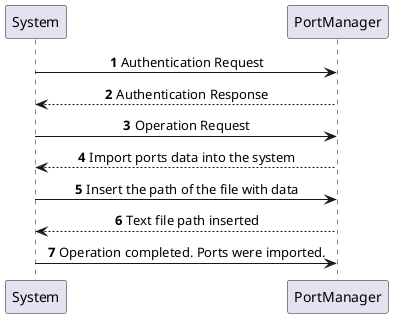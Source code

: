 @startuml
'https://plantuml.com/sequence-diagram

autonumber

skinparam sequenceMessageAlign center

System -> PortManager: Authentication Request
PortManager --> System: Authentication Response

System -> PortManager: Operation Request
System <-- PortManager: Import ports data into the system

System -> PortManager: Insert the path of the file with data
System <-- PortManager: Text file path inserted

System -> PortManager: Operation completed. Ports were imported.


@enduml